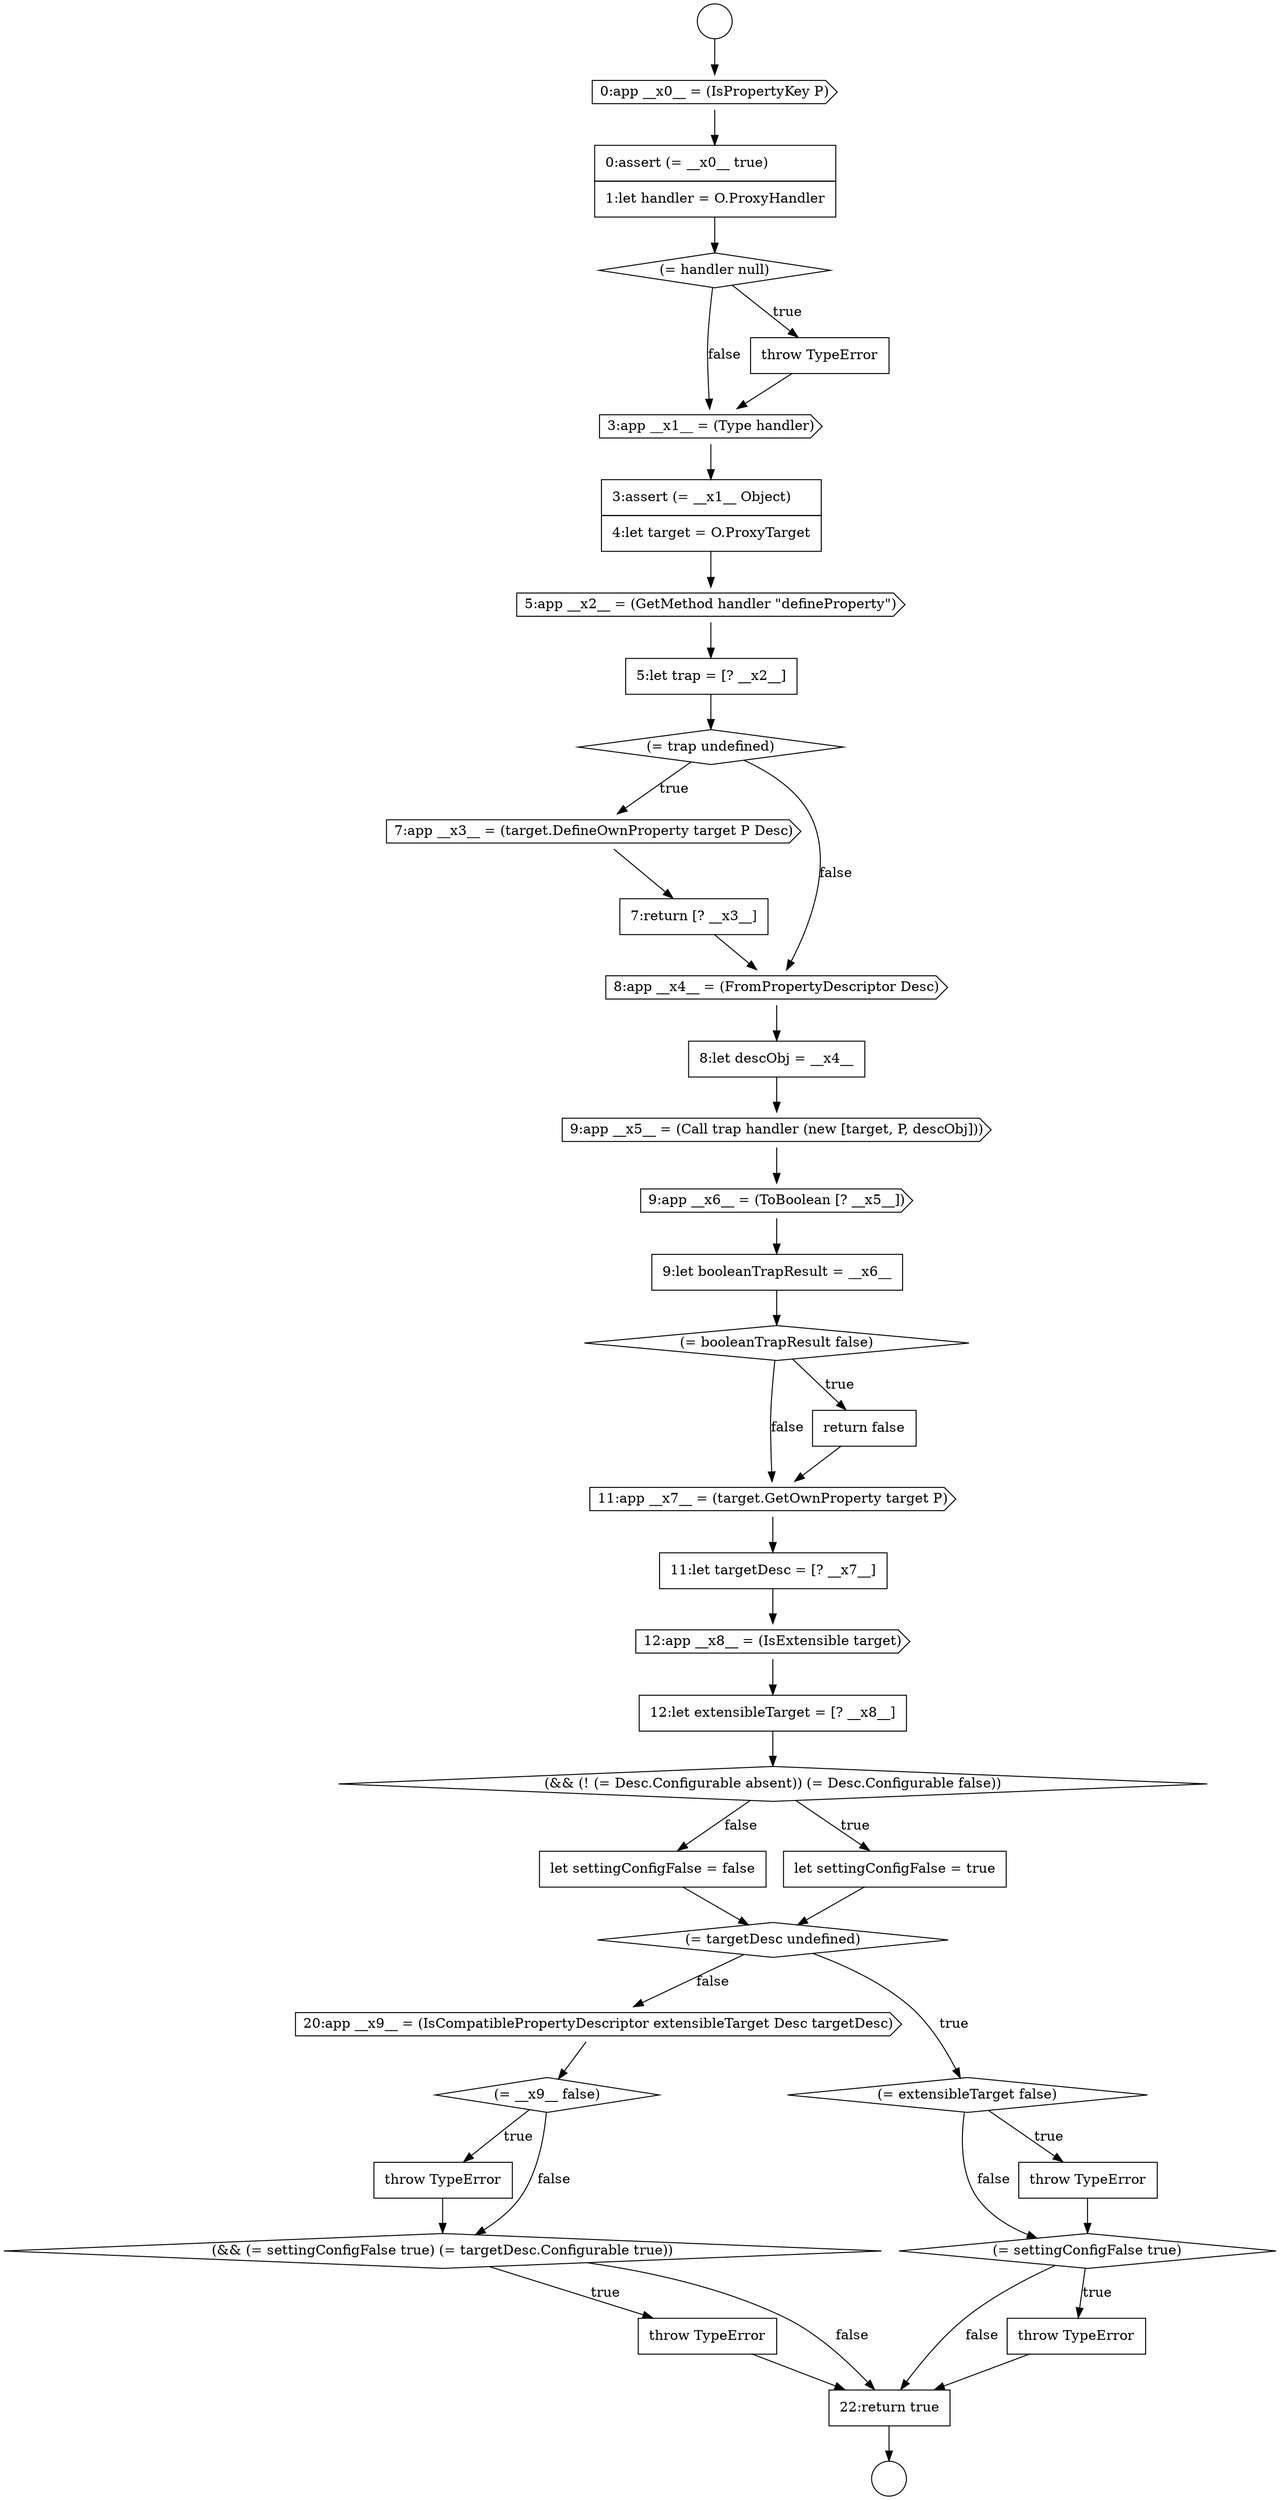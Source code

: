 digraph {
  node3017 [shape=cds, label=<<font color="black">7:app __x3__ = (target.DefineOwnProperty target P Desc)</font>> color="black" fillcolor="white" style=filled]
  node3014 [shape=cds, label=<<font color="black">5:app __x2__ = (GetMethod handler &quot;defineProperty&quot;)</font>> color="black" fillcolor="white" style=filled]
  node3036 [shape=diamond, label=<<font color="black">(= settingConfigFalse true)</font>> color="black" fillcolor="white" style=filled]
  node3022 [shape=cds, label=<<font color="black">9:app __x6__ = (ToBoolean [? __x5__])</font>> color="black" fillcolor="white" style=filled]
  node3018 [shape=none, margin=0, label=<<font color="black">
    <table border="0" cellborder="1" cellspacing="0" cellpadding="10">
      <tr><td align="left">7:return [? __x3__]</td></tr>
    </table>
  </font>> color="black" fillcolor="white" style=filled]
  node3042 [shape=none, margin=0, label=<<font color="black">
    <table border="0" cellborder="1" cellspacing="0" cellpadding="10">
      <tr><td align="left">throw TypeError</td></tr>
    </table>
  </font>> color="black" fillcolor="white" style=filled]
  node3023 [shape=none, margin=0, label=<<font color="black">
    <table border="0" cellborder="1" cellspacing="0" cellpadding="10">
      <tr><td align="left">9:let booleanTrapResult = __x6__</td></tr>
    </table>
  </font>> color="black" fillcolor="white" style=filled]
  node3038 [shape=cds, label=<<font color="black">20:app __x9__ = (IsCompatiblePropertyDescriptor extensibleTarget Desc targetDesc)</font>> color="black" fillcolor="white" style=filled]
  node3016 [shape=diamond, label=<<font color="black">(= trap undefined)</font>> color="black" fillcolor="white" style=filled]
  node3039 [shape=diamond, label=<<font color="black">(= __x9__ false)</font>> color="black" fillcolor="white" style=filled]
  node3021 [shape=cds, label=<<font color="black">9:app __x5__ = (Call trap handler (new [target, P, descObj]))</font>> color="black" fillcolor="white" style=filled]
  node3008 [shape=cds, label=<<font color="black">0:app __x0__ = (IsPropertyKey P)</font>> color="black" fillcolor="white" style=filled]
  node3040 [shape=none, margin=0, label=<<font color="black">
    <table border="0" cellborder="1" cellspacing="0" cellpadding="10">
      <tr><td align="left">throw TypeError</td></tr>
    </table>
  </font>> color="black" fillcolor="white" style=filled]
  node3012 [shape=cds, label=<<font color="black">3:app __x1__ = (Type handler)</font>> color="black" fillcolor="white" style=filled]
  node3029 [shape=none, margin=0, label=<<font color="black">
    <table border="0" cellborder="1" cellspacing="0" cellpadding="10">
      <tr><td align="left">12:let extensibleTarget = [? __x8__]</td></tr>
    </table>
  </font>> color="black" fillcolor="white" style=filled]
  node3043 [shape=none, margin=0, label=<<font color="black">
    <table border="0" cellborder="1" cellspacing="0" cellpadding="10">
      <tr><td align="left">22:return true</td></tr>
    </table>
  </font>> color="black" fillcolor="white" style=filled]
  node3011 [shape=none, margin=0, label=<<font color="black">
    <table border="0" cellborder="1" cellspacing="0" cellpadding="10">
      <tr><td align="left">throw TypeError</td></tr>
    </table>
  </font>> color="black" fillcolor="white" style=filled]
  node3037 [shape=none, margin=0, label=<<font color="black">
    <table border="0" cellborder="1" cellspacing="0" cellpadding="10">
      <tr><td align="left">throw TypeError</td></tr>
    </table>
  </font>> color="black" fillcolor="white" style=filled]
  node3028 [shape=cds, label=<<font color="black">12:app __x8__ = (IsExtensible target)</font>> color="black" fillcolor="white" style=filled]
  node3033 [shape=diamond, label=<<font color="black">(= targetDesc undefined)</font>> color="black" fillcolor="white" style=filled]
  node3010 [shape=diamond, label=<<font color="black">(= handler null)</font>> color="black" fillcolor="white" style=filled]
  node3032 [shape=none, margin=0, label=<<font color="black">
    <table border="0" cellborder="1" cellspacing="0" cellpadding="10">
      <tr><td align="left">let settingConfigFalse = false</td></tr>
    </table>
  </font>> color="black" fillcolor="white" style=filled]
  node3027 [shape=none, margin=0, label=<<font color="black">
    <table border="0" cellborder="1" cellspacing="0" cellpadding="10">
      <tr><td align="left">11:let targetDesc = [? __x7__]</td></tr>
    </table>
  </font>> color="black" fillcolor="white" style=filled]
  node3034 [shape=diamond, label=<<font color="black">(= extensibleTarget false)</font>> color="black" fillcolor="white" style=filled]
  node3006 [shape=circle label=" " color="black" fillcolor="white" style=filled]
  node3009 [shape=none, margin=0, label=<<font color="black">
    <table border="0" cellborder="1" cellspacing="0" cellpadding="10">
      <tr><td align="left">0:assert (= __x0__ true)</td></tr>
      <tr><td align="left">1:let handler = O.ProxyHandler</td></tr>
    </table>
  </font>> color="black" fillcolor="white" style=filled]
  node3031 [shape=none, margin=0, label=<<font color="black">
    <table border="0" cellborder="1" cellspacing="0" cellpadding="10">
      <tr><td align="left">let settingConfigFalse = true</td></tr>
    </table>
  </font>> color="black" fillcolor="white" style=filled]
  node3019 [shape=cds, label=<<font color="black">8:app __x4__ = (FromPropertyDescriptor Desc)</font>> color="black" fillcolor="white" style=filled]
  node3026 [shape=cds, label=<<font color="black">11:app __x7__ = (target.GetOwnProperty target P)</font>> color="black" fillcolor="white" style=filled]
  node3041 [shape=diamond, label=<<font color="black">(&amp;&amp; (= settingConfigFalse true) (= targetDesc.Configurable true))</font>> color="black" fillcolor="white" style=filled]
  node3024 [shape=diamond, label=<<font color="black">(= booleanTrapResult false)</font>> color="black" fillcolor="white" style=filled]
  node3007 [shape=circle label=" " color="black" fillcolor="white" style=filled]
  node3015 [shape=none, margin=0, label=<<font color="black">
    <table border="0" cellborder="1" cellspacing="0" cellpadding="10">
      <tr><td align="left">5:let trap = [? __x2__]</td></tr>
    </table>
  </font>> color="black" fillcolor="white" style=filled]
  node3030 [shape=diamond, label=<<font color="black">(&amp;&amp; (! (= Desc.Configurable absent)) (= Desc.Configurable false))</font>> color="black" fillcolor="white" style=filled]
  node3025 [shape=none, margin=0, label=<<font color="black">
    <table border="0" cellborder="1" cellspacing="0" cellpadding="10">
      <tr><td align="left">return false</td></tr>
    </table>
  </font>> color="black" fillcolor="white" style=filled]
  node3020 [shape=none, margin=0, label=<<font color="black">
    <table border="0" cellborder="1" cellspacing="0" cellpadding="10">
      <tr><td align="left">8:let descObj = __x4__</td></tr>
    </table>
  </font>> color="black" fillcolor="white" style=filled]
  node3013 [shape=none, margin=0, label=<<font color="black">
    <table border="0" cellborder="1" cellspacing="0" cellpadding="10">
      <tr><td align="left">3:assert (= __x1__ Object)</td></tr>
      <tr><td align="left">4:let target = O.ProxyTarget</td></tr>
    </table>
  </font>> color="black" fillcolor="white" style=filled]
  node3035 [shape=none, margin=0, label=<<font color="black">
    <table border="0" cellborder="1" cellspacing="0" cellpadding="10">
      <tr><td align="left">throw TypeError</td></tr>
    </table>
  </font>> color="black" fillcolor="white" style=filled]
  node3036 -> node3037 [label=<<font color="black">true</font>> color="black"]
  node3036 -> node3043 [label=<<font color="black">false</font>> color="black"]
  node3042 -> node3043 [ color="black"]
  node3019 -> node3020 [ color="black"]
  node3022 -> node3023 [ color="black"]
  node3011 -> node3012 [ color="black"]
  node3038 -> node3039 [ color="black"]
  node3039 -> node3040 [label=<<font color="black">true</font>> color="black"]
  node3039 -> node3041 [label=<<font color="black">false</font>> color="black"]
  node3033 -> node3034 [label=<<font color="black">true</font>> color="black"]
  node3033 -> node3038 [label=<<font color="black">false</font>> color="black"]
  node3030 -> node3031 [label=<<font color="black">true</font>> color="black"]
  node3030 -> node3032 [label=<<font color="black">false</font>> color="black"]
  node3009 -> node3010 [ color="black"]
  node3034 -> node3035 [label=<<font color="black">true</font>> color="black"]
  node3034 -> node3036 [label=<<font color="black">false</font>> color="black"]
  node3043 -> node3007 [ color="black"]
  node3027 -> node3028 [ color="black"]
  node3040 -> node3041 [ color="black"]
  node3028 -> node3029 [ color="black"]
  node3013 -> node3014 [ color="black"]
  node3017 -> node3018 [ color="black"]
  node3037 -> node3043 [ color="black"]
  node3014 -> node3015 [ color="black"]
  node3010 -> node3011 [label=<<font color="black">true</font>> color="black"]
  node3010 -> node3012 [label=<<font color="black">false</font>> color="black"]
  node3026 -> node3027 [ color="black"]
  node3035 -> node3036 [ color="black"]
  node3020 -> node3021 [ color="black"]
  node3029 -> node3030 [ color="black"]
  node3006 -> node3008 [ color="black"]
  node3012 -> node3013 [ color="black"]
  node3018 -> node3019 [ color="black"]
  node3041 -> node3042 [label=<<font color="black">true</font>> color="black"]
  node3041 -> node3043 [label=<<font color="black">false</font>> color="black"]
  node3023 -> node3024 [ color="black"]
  node3031 -> node3033 [ color="black"]
  node3021 -> node3022 [ color="black"]
  node3024 -> node3025 [label=<<font color="black">true</font>> color="black"]
  node3024 -> node3026 [label=<<font color="black">false</font>> color="black"]
  node3025 -> node3026 [ color="black"]
  node3008 -> node3009 [ color="black"]
  node3032 -> node3033 [ color="black"]
  node3016 -> node3017 [label=<<font color="black">true</font>> color="black"]
  node3016 -> node3019 [label=<<font color="black">false</font>> color="black"]
  node3015 -> node3016 [ color="black"]
}
